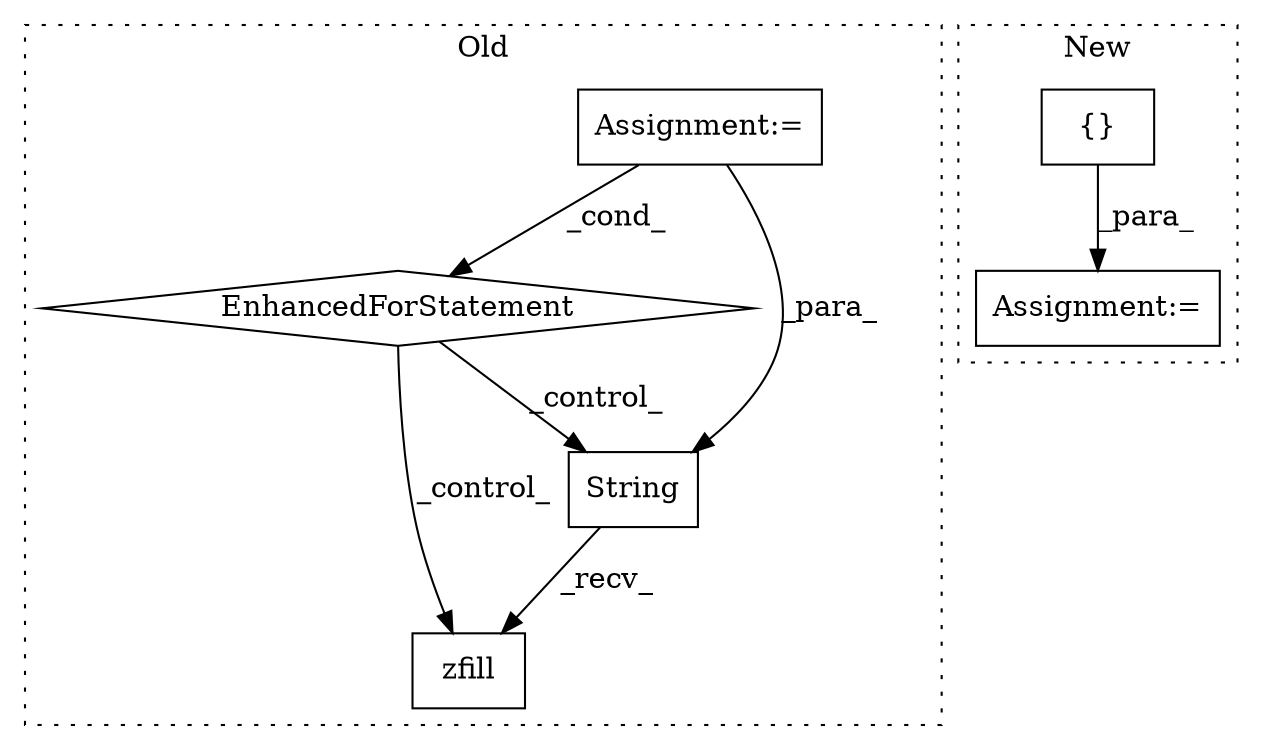 digraph G {
subgraph cluster0 {
1 [label="zfill" a="32" s="5178,5192" l="6,1" shape="box"];
3 [label="EnhancedForStatement" a="70" s="5013,5102" l="65,2" shape="diamond"];
4 [label="String" a="32" s="5142,5176" l="7,1" shape="box"];
6 [label="Assignment:=" a="7" s="5013,5102" l="65,2" shape="box"];
label = "Old";
style="dotted";
}
subgraph cluster1 {
2 [label="{}" a="4" s="4683" l="2" shape="box"];
5 [label="Assignment:=" a="7" s="4673" l="1" shape="box"];
label = "New";
style="dotted";
}
2 -> 5 [label="_para_"];
3 -> 1 [label="_control_"];
3 -> 4 [label="_control_"];
4 -> 1 [label="_recv_"];
6 -> 3 [label="_cond_"];
6 -> 4 [label="_para_"];
}